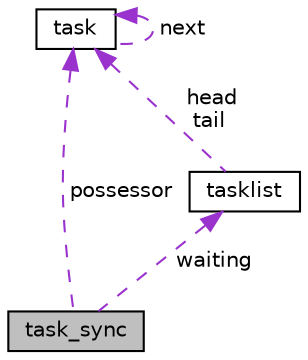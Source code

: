 digraph "task_sync"
{
 // LATEX_PDF_SIZE
  edge [fontname="Helvetica",fontsize="10",labelfontname="Helvetica",labelfontsize="10"];
  node [fontname="Helvetica",fontsize="10",shape=record];
  Node1 [label="task_sync",height=0.2,width=0.4,color="black", fillcolor="grey75", style="filled", fontcolor="black",tooltip=" "];
  Node2 -> Node1 [dir="back",color="darkorchid3",fontsize="10",style="dashed",label=" possessor" ,fontname="Helvetica"];
  Node2 [label="task",height=0.2,width=0.4,color="black", fillcolor="white", style="filled",URL="$db/da2/structtask.html",tooltip=" "];
  Node2 -> Node2 [dir="back",color="darkorchid3",fontsize="10",style="dashed",label=" next" ,fontname="Helvetica"];
  Node3 -> Node1 [dir="back",color="darkorchid3",fontsize="10",style="dashed",label=" waiting" ,fontname="Helvetica"];
  Node3 [label="tasklist",height=0.2,width=0.4,color="black", fillcolor="white", style="filled",URL="$df/d8a/structtasklist.html",tooltip=" "];
  Node2 -> Node3 [dir="back",color="darkorchid3",fontsize="10",style="dashed",label=" head\ntail" ,fontname="Helvetica"];
}
